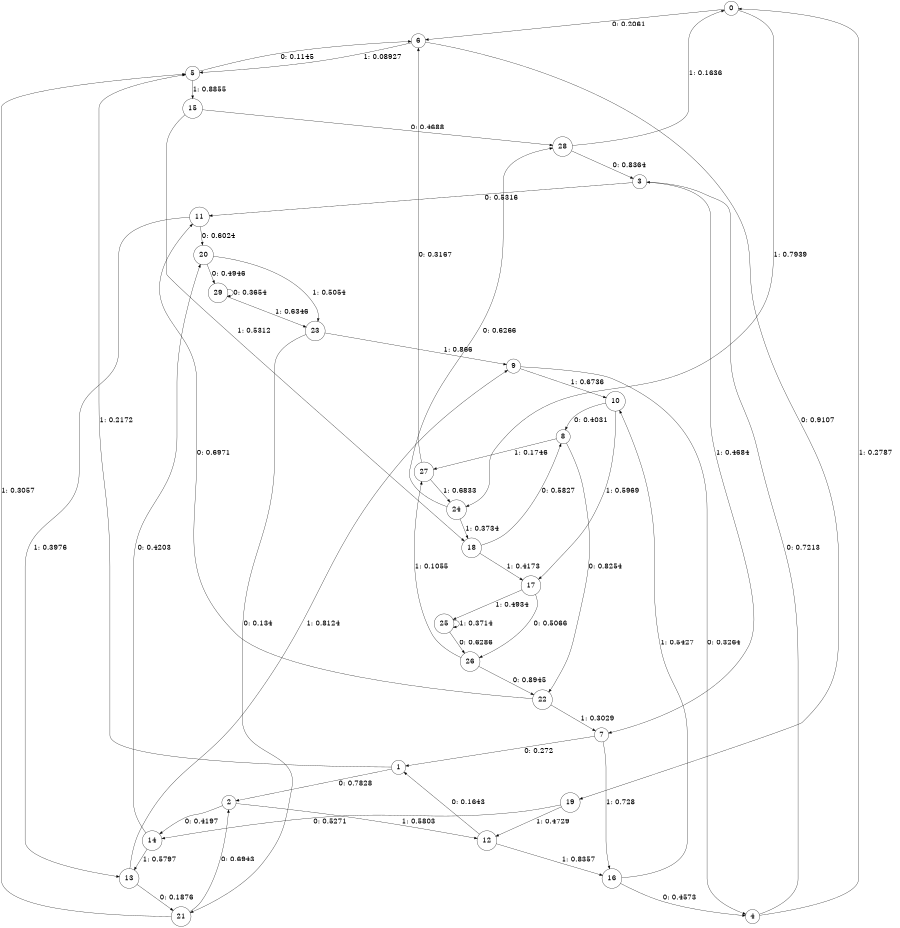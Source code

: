 digraph "ch21faceL5" {
size = "6,8.5";
ratio = "fill";
node [shape = circle];
node [fontsize = 24];
edge [fontsize = 24];
0 -> 6 [label = "0: 0.2061   "];
0 -> 24 [label = "1: 0.7939   "];
1 -> 2 [label = "0: 0.7828   "];
1 -> 5 [label = "1: 0.2172   "];
2 -> 14 [label = "0: 0.4197   "];
2 -> 12 [label = "1: 0.5803   "];
3 -> 11 [label = "0: 0.5316   "];
3 -> 7 [label = "1: 0.4684   "];
4 -> 3 [label = "0: 0.7213   "];
4 -> 0 [label = "1: 0.2787   "];
5 -> 6 [label = "0: 0.1145   "];
5 -> 15 [label = "1: 0.8855   "];
6 -> 19 [label = "0: 0.9107   "];
6 -> 5 [label = "1: 0.08927  "];
7 -> 1 [label = "0: 0.272    "];
7 -> 16 [label = "1: 0.728    "];
8 -> 22 [label = "0: 0.8254   "];
8 -> 27 [label = "1: 0.1746   "];
9 -> 4 [label = "0: 0.3264   "];
9 -> 10 [label = "1: 0.6736   "];
10 -> 8 [label = "0: 0.4031   "];
10 -> 17 [label = "1: 0.5969   "];
11 -> 20 [label = "0: 0.6024   "];
11 -> 13 [label = "1: 0.3976   "];
12 -> 1 [label = "0: 0.1643   "];
12 -> 16 [label = "1: 0.8357   "];
13 -> 21 [label = "0: 0.1876   "];
13 -> 9 [label = "1: 0.8124   "];
14 -> 20 [label = "0: 0.4203   "];
14 -> 13 [label = "1: 0.5797   "];
15 -> 28 [label = "0: 0.4688   "];
15 -> 18 [label = "1: 0.5312   "];
16 -> 4 [label = "0: 0.4573   "];
16 -> 10 [label = "1: 0.5427   "];
17 -> 26 [label = "0: 0.5066   "];
17 -> 25 [label = "1: 0.4934   "];
18 -> 8 [label = "0: 0.5827   "];
18 -> 17 [label = "1: 0.4173   "];
19 -> 14 [label = "0: 0.5271   "];
19 -> 12 [label = "1: 0.4729   "];
20 -> 29 [label = "0: 0.4946   "];
20 -> 23 [label = "1: 0.5054   "];
21 -> 2 [label = "0: 0.6943   "];
21 -> 5 [label = "1: 0.3057   "];
22 -> 11 [label = "0: 0.6971   "];
22 -> 7 [label = "1: 0.3029   "];
23 -> 21 [label = "0: 0.134    "];
23 -> 9 [label = "1: 0.866    "];
24 -> 28 [label = "0: 0.6266   "];
24 -> 18 [label = "1: 0.3734   "];
25 -> 26 [label = "0: 0.6286   "];
25 -> 25 [label = "1: 0.3714   "];
26 -> 22 [label = "0: 0.8945   "];
26 -> 27 [label = "1: 0.1055   "];
27 -> 6 [label = "0: 0.3167   "];
27 -> 24 [label = "1: 0.6833   "];
28 -> 3 [label = "0: 0.8364   "];
28 -> 0 [label = "1: 0.1636   "];
29 -> 29 [label = "0: 0.3654   "];
29 -> 23 [label = "1: 0.6346   "];
}